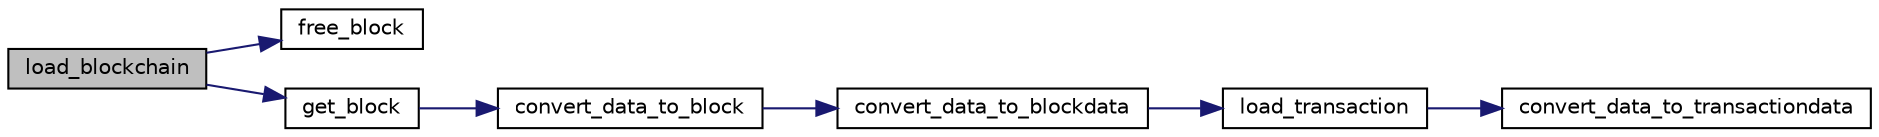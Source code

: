 digraph "load_blockchain"
{
 // LATEX_PDF_SIZE
  edge [fontname="Helvetica",fontsize="10",labelfontname="Helvetica",labelfontsize="10"];
  node [fontname="Helvetica",fontsize="10",shape=record];
  rankdir="LR";
  Node1 [label="load_blockchain",height=0.2,width=0.4,color="black", fillcolor="grey75", style="filled", fontcolor="black",tooltip="Loads a blockchain object with a padding of 'nb_chunk'."];
  Node1 -> Node2 [color="midnightblue",fontsize="10",style="solid",fontname="Helvetica"];
  Node2 [label="free_block",height=0.2,width=0.4,color="black", fillcolor="white", style="filled",URL="$block_8c.html#a3eb417f7cce88e8ec69d6974cd25e49f",tooltip="Free a block struct."];
  Node1 -> Node3 [color="midnightblue",fontsize="10",style="solid",fontname="Helvetica"];
  Node3 [label="get_block",height=0.2,width=0.4,color="black", fillcolor="white", style="filled",URL="$block_8c.html#a32140266e4b385f64860944a5edd0153",tooltip="Get a block object."];
  Node3 -> Node4 [color="midnightblue",fontsize="10",style="solid",fontname="Helvetica"];
  Node4 [label="convert_data_to_block",height=0.2,width=0.4,color="black", fillcolor="white", style="filled",URL="$block_8c.html#ada1355f8610cc450d7c8f662dc6a7aef",tooltip=" "];
  Node4 -> Node5 [color="midnightblue",fontsize="10",style="solid",fontname="Helvetica"];
  Node5 [label="convert_data_to_blockdata",height=0.2,width=0.4,color="black", fillcolor="white", style="filled",URL="$block_8c.html#afcda50ce8deb3b381aeb5b88689f919f",tooltip=" "];
  Node5 -> Node6 [color="midnightblue",fontsize="10",style="solid",fontname="Helvetica"];
  Node6 [label="load_transaction",height=0.2,width=0.4,color="black", fillcolor="white", style="filled",URL="$transaction_8h.html#a4f4e33641ff7466e848182ce420827b6",tooltip=" "];
  Node6 -> Node7 [color="midnightblue",fontsize="10",style="solid",fontname="Helvetica"];
  Node7 [label="convert_data_to_transactiondata",height=0.2,width=0.4,color="black", fillcolor="white", style="filled",URL="$transaction_8c.html#a8649ee7d98b5b34c64efa31e274f2534",tooltip=" "];
}
